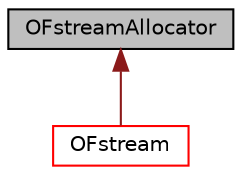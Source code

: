 digraph "OFstreamAllocator"
{
  bgcolor="transparent";
  edge [fontname="Helvetica",fontsize="10",labelfontname="Helvetica",labelfontsize="10"];
  node [fontname="Helvetica",fontsize="10",shape=record];
  Node1 [label="OFstreamAllocator",height=0.2,width=0.4,color="black", fillcolor="grey75", style="filled", fontcolor="black"];
  Node1 -> Node2 [dir="back",color="firebrick4",fontsize="10",style="solid",fontname="Helvetica"];
  Node2 [label="OFstream",height=0.2,width=0.4,color="red",URL="$a01740.html",tooltip="Output to file stream. "];
}
